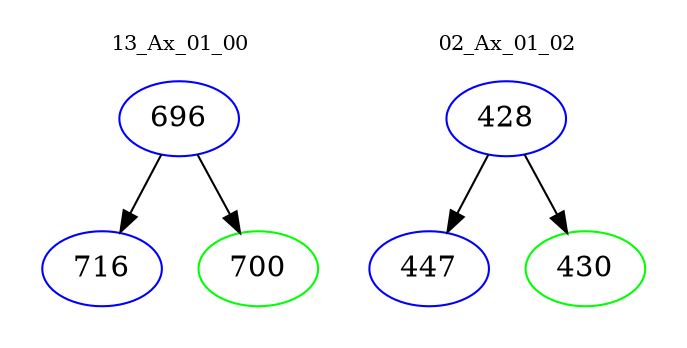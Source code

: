 digraph{
subgraph cluster_0 {
color = white
label = "13_Ax_01_00";
fontsize=10;
T0_696 [label="696", color="blue"]
T0_696 -> T0_716 [color="black"]
T0_716 [label="716", color="blue"]
T0_696 -> T0_700 [color="black"]
T0_700 [label="700", color="green"]
}
subgraph cluster_1 {
color = white
label = "02_Ax_01_02";
fontsize=10;
T1_428 [label="428", color="blue"]
T1_428 -> T1_447 [color="black"]
T1_447 [label="447", color="blue"]
T1_428 -> T1_430 [color="black"]
T1_430 [label="430", color="green"]
}
}

